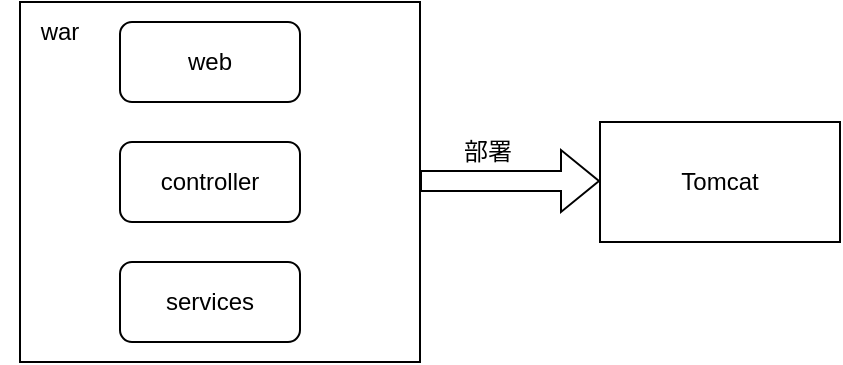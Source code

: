 <mxfile version="20.0.0" type="github">
  <diagram id="XW3rvj_nJLBIqUon4FIv" name="Page-1">
    <mxGraphModel dx="946" dy="517" grid="1" gridSize="10" guides="1" tooltips="1" connect="1" arrows="1" fold="1" page="1" pageScale="1" pageWidth="827" pageHeight="1169" math="0" shadow="0">
      <root>
        <mxCell id="0" />
        <mxCell id="1" parent="0" />
        <mxCell id="9xRIgH0n2pkJFgbEcYJm-1" value="" style="rounded=0;whiteSpace=wrap;html=1;" vertex="1" parent="1">
          <mxGeometry x="210" y="130" width="200" height="180" as="geometry" />
        </mxCell>
        <mxCell id="9xRIgH0n2pkJFgbEcYJm-2" value="web" style="rounded=1;whiteSpace=wrap;html=1;" vertex="1" parent="1">
          <mxGeometry x="260" y="140" width="90" height="40" as="geometry" />
        </mxCell>
        <mxCell id="9xRIgH0n2pkJFgbEcYJm-3" value="controller" style="rounded=1;whiteSpace=wrap;html=1;" vertex="1" parent="1">
          <mxGeometry x="260" y="200" width="90" height="40" as="geometry" />
        </mxCell>
        <mxCell id="9xRIgH0n2pkJFgbEcYJm-4" value="services" style="rounded=1;whiteSpace=wrap;html=1;" vertex="1" parent="1">
          <mxGeometry x="260" y="260" width="90" height="40" as="geometry" />
        </mxCell>
        <mxCell id="9xRIgH0n2pkJFgbEcYJm-5" value="war" style="text;html=1;strokeColor=none;fillColor=none;align=center;verticalAlign=middle;whiteSpace=wrap;rounded=0;" vertex="1" parent="1">
          <mxGeometry x="200" y="130" width="60" height="30" as="geometry" />
        </mxCell>
        <mxCell id="9xRIgH0n2pkJFgbEcYJm-6" value="" style="shape=flexArrow;endArrow=classic;html=1;rounded=0;" edge="1" parent="1">
          <mxGeometry width="50" height="50" relative="1" as="geometry">
            <mxPoint x="410" y="219.5" as="sourcePoint" />
            <mxPoint x="500" y="219.5" as="targetPoint" />
          </mxGeometry>
        </mxCell>
        <mxCell id="9xRIgH0n2pkJFgbEcYJm-7" value="部署" style="text;html=1;strokeColor=none;fillColor=none;align=center;verticalAlign=middle;whiteSpace=wrap;rounded=0;" vertex="1" parent="1">
          <mxGeometry x="414" y="190" width="60" height="30" as="geometry" />
        </mxCell>
        <mxCell id="9xRIgH0n2pkJFgbEcYJm-8" value="Tomcat" style="rounded=0;whiteSpace=wrap;html=1;" vertex="1" parent="1">
          <mxGeometry x="500" y="190" width="120" height="60" as="geometry" />
        </mxCell>
      </root>
    </mxGraphModel>
  </diagram>
</mxfile>
